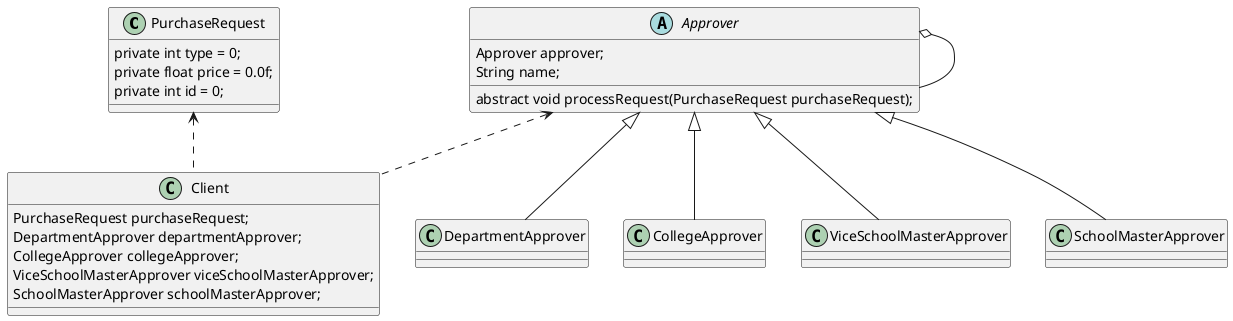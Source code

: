 @startuml

class PurchaseRequest {
private int type = 0;
private float price = 0.0f;
private int id = 0;
}

abstract class Approver {
Approver approver;
String name;
abstract void processRequest(PurchaseRequest purchaseRequest);
}

class DepartmentApprover extends Approver {
}

class CollegeApprover extends Approver {
}

class ViceSchoolMasterApprover extends Approver {
}

class SchoolMasterApprover extends Approver {
}

class Client {
PurchaseRequest purchaseRequest;
DepartmentApprover departmentApprover;
CollegeApprover collegeApprover;
ViceSchoolMasterApprover viceSchoolMasterApprover;
SchoolMasterApprover schoolMasterApprover;
}


Approver o-- Approver

PurchaseRequest <.. Client
Approver <.. Client






@enduml